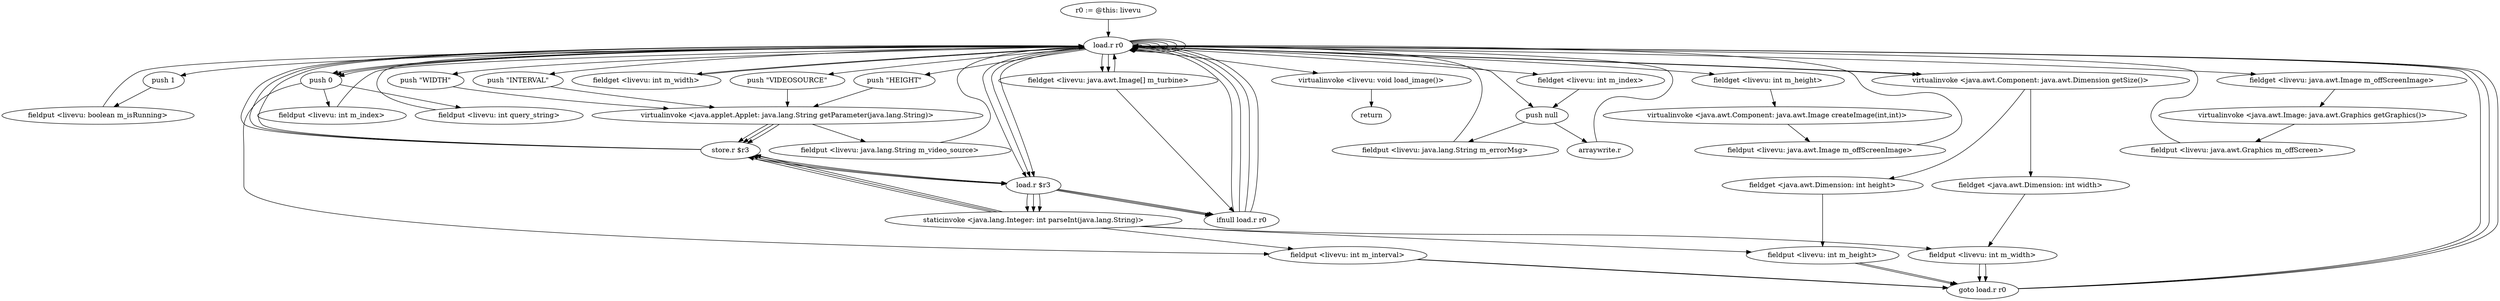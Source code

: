 digraph "" {
    "r0 := @this: livevu"
    "load.r r0"
    "r0 := @this: livevu"->"load.r r0";
    "push 1"
    "load.r r0"->"push 1";
    "fieldput <livevu: boolean m_isRunning>"
    "push 1"->"fieldput <livevu: boolean m_isRunning>";
    "fieldput <livevu: boolean m_isRunning>"->"load.r r0";
    "push 0"
    "load.r r0"->"push 0";
    "fieldput <livevu: int m_index>"
    "push 0"->"fieldput <livevu: int m_index>";
    "fieldput <livevu: int m_index>"->"load.r r0";
    "push null"
    "load.r r0"->"push null";
    "fieldput <livevu: java.lang.String m_errorMsg>"
    "push null"->"fieldput <livevu: java.lang.String m_errorMsg>";
    "fieldput <livevu: java.lang.String m_errorMsg>"->"load.r r0";
    "load.r r0"->"push 0";
    "fieldput <livevu: int query_string>"
    "push 0"->"fieldput <livevu: int query_string>";
    "fieldput <livevu: int query_string>"->"load.r r0";
    "load.r r0"->"load.r r0";
    "push \"VIDEOSOURCE\""
    "load.r r0"->"push \"VIDEOSOURCE\"";
    "virtualinvoke <java.applet.Applet: java.lang.String getParameter(java.lang.String)>"
    "push \"VIDEOSOURCE\""->"virtualinvoke <java.applet.Applet: java.lang.String getParameter(java.lang.String)>";
    "fieldput <livevu: java.lang.String m_video_source>"
    "virtualinvoke <java.applet.Applet: java.lang.String getParameter(java.lang.String)>"->"fieldput <livevu: java.lang.String m_video_source>";
    "fieldput <livevu: java.lang.String m_video_source>"->"load.r r0";
    "push \"HEIGHT\""
    "load.r r0"->"push \"HEIGHT\"";
    "push \"HEIGHT\""->"virtualinvoke <java.applet.Applet: java.lang.String getParameter(java.lang.String)>";
    "store.r $r3"
    "virtualinvoke <java.applet.Applet: java.lang.String getParameter(java.lang.String)>"->"store.r $r3";
    "load.r $r3"
    "store.r $r3"->"load.r $r3";
    "ifnull load.r r0"
    "load.r $r3"->"ifnull load.r r0";
    "ifnull load.r r0"->"load.r r0";
    "load.r r0"->"load.r $r3";
    "staticinvoke <java.lang.Integer: int parseInt(java.lang.String)>"
    "load.r $r3"->"staticinvoke <java.lang.Integer: int parseInt(java.lang.String)>";
    "fieldput <livevu: int m_height>"
    "staticinvoke <java.lang.Integer: int parseInt(java.lang.String)>"->"fieldput <livevu: int m_height>";
    "goto load.r r0"
    "fieldput <livevu: int m_height>"->"goto load.r r0";
    "goto load.r r0"->"load.r r0";
    "push \"WIDTH\""
    "load.r r0"->"push \"WIDTH\"";
    "push \"WIDTH\""->"virtualinvoke <java.applet.Applet: java.lang.String getParameter(java.lang.String)>";
    "virtualinvoke <java.applet.Applet: java.lang.String getParameter(java.lang.String)>"->"store.r $r3";
    "store.r $r3"->"load.r $r3";
    "load.r $r3"->"ifnull load.r r0";
    "ifnull load.r r0"->"load.r r0";
    "load.r r0"->"load.r $r3";
    "load.r $r3"->"staticinvoke <java.lang.Integer: int parseInt(java.lang.String)>";
    "fieldput <livevu: int m_width>"
    "staticinvoke <java.lang.Integer: int parseInt(java.lang.String)>"->"fieldput <livevu: int m_width>";
    "fieldput <livevu: int m_width>"->"goto load.r r0";
    "goto load.r r0"->"load.r r0";
    "push \"INTERVAL\""
    "load.r r0"->"push \"INTERVAL\"";
    "push \"INTERVAL\""->"virtualinvoke <java.applet.Applet: java.lang.String getParameter(java.lang.String)>";
    "virtualinvoke <java.applet.Applet: java.lang.String getParameter(java.lang.String)>"->"store.r $r3";
    "store.r $r3"->"load.r $r3";
    "load.r $r3"->"ifnull load.r r0";
    "ifnull load.r r0"->"load.r r0";
    "load.r r0"->"load.r $r3";
    "load.r $r3"->"staticinvoke <java.lang.Integer: int parseInt(java.lang.String)>";
    "fieldput <livevu: int m_interval>"
    "staticinvoke <java.lang.Integer: int parseInt(java.lang.String)>"->"fieldput <livevu: int m_interval>";
    "fieldput <livevu: int m_interval>"->"goto load.r r0";
    "goto load.r r0"->"load.r r0";
    "load.r r0"->"load.r r0";
    "load.r r0"->"load.r r0";
    "fieldget <livevu: int m_width>"
    "load.r r0"->"fieldget <livevu: int m_width>";
    "fieldget <livevu: int m_width>"->"load.r r0";
    "fieldget <livevu: int m_height>"
    "load.r r0"->"fieldget <livevu: int m_height>";
    "virtualinvoke <java.awt.Component: java.awt.Image createImage(int,int)>"
    "fieldget <livevu: int m_height>"->"virtualinvoke <java.awt.Component: java.awt.Image createImage(int,int)>";
    "fieldput <livevu: java.awt.Image m_offScreenImage>"
    "virtualinvoke <java.awt.Component: java.awt.Image createImage(int,int)>"->"fieldput <livevu: java.awt.Image m_offScreenImage>";
    "fieldput <livevu: java.awt.Image m_offScreenImage>"->"load.r r0";
    "load.r r0"->"load.r r0";
    "fieldget <livevu: java.awt.Image m_offScreenImage>"
    "load.r r0"->"fieldget <livevu: java.awt.Image m_offScreenImage>";
    "virtualinvoke <java.awt.Image: java.awt.Graphics getGraphics()>"
    "fieldget <livevu: java.awt.Image m_offScreenImage>"->"virtualinvoke <java.awt.Image: java.awt.Graphics getGraphics()>";
    "fieldput <livevu: java.awt.Graphics m_offScreen>"
    "virtualinvoke <java.awt.Image: java.awt.Graphics getGraphics()>"->"fieldput <livevu: java.awt.Graphics m_offScreen>";
    "fieldput <livevu: java.awt.Graphics m_offScreen>"->"load.r r0";
    "fieldget <livevu: java.awt.Image[] m_turbine>"
    "load.r r0"->"fieldget <livevu: java.awt.Image[] m_turbine>";
    "fieldget <livevu: java.awt.Image[] m_turbine>"->"ifnull load.r r0";
    "ifnull load.r r0"->"load.r r0";
    "load.r r0"->"fieldget <livevu: java.awt.Image[] m_turbine>";
    "fieldget <livevu: java.awt.Image[] m_turbine>"->"load.r r0";
    "fieldget <livevu: int m_index>"
    "load.r r0"->"fieldget <livevu: int m_index>";
    "fieldget <livevu: int m_index>"->"push null";
    "arraywrite.r"
    "push null"->"arraywrite.r";
    "arraywrite.r"->"load.r r0";
    "virtualinvoke <livevu: void load_image()>"
    "load.r r0"->"virtualinvoke <livevu: void load_image()>";
    "return"
    "virtualinvoke <livevu: void load_image()>"->"return";
    "staticinvoke <java.lang.Integer: int parseInt(java.lang.String)>"->"store.r $r3";
    "store.r $r3"->"load.r r0";
    "load.r r0"->"push 0";
    "push 0"->"fieldput <livevu: int m_interval>";
    "fieldput <livevu: int m_interval>"->"goto load.r r0";
    "staticinvoke <java.lang.Integer: int parseInt(java.lang.String)>"->"store.r $r3";
    "store.r $r3"->"load.r r0";
    "load.r r0"->"load.r r0";
    "virtualinvoke <java.awt.Component: java.awt.Dimension getSize()>"
    "load.r r0"->"virtualinvoke <java.awt.Component: java.awt.Dimension getSize()>";
    "fieldget <java.awt.Dimension: int width>"
    "virtualinvoke <java.awt.Component: java.awt.Dimension getSize()>"->"fieldget <java.awt.Dimension: int width>";
    "fieldget <java.awt.Dimension: int width>"->"fieldput <livevu: int m_width>";
    "fieldput <livevu: int m_width>"->"goto load.r r0";
    "staticinvoke <java.lang.Integer: int parseInt(java.lang.String)>"->"store.r $r3";
    "store.r $r3"->"load.r r0";
    "load.r r0"->"load.r r0";
    "load.r r0"->"virtualinvoke <java.awt.Component: java.awt.Dimension getSize()>";
    "fieldget <java.awt.Dimension: int height>"
    "virtualinvoke <java.awt.Component: java.awt.Dimension getSize()>"->"fieldget <java.awt.Dimension: int height>";
    "fieldget <java.awt.Dimension: int height>"->"fieldput <livevu: int m_height>";
    "fieldput <livevu: int m_height>"->"goto load.r r0";
}
